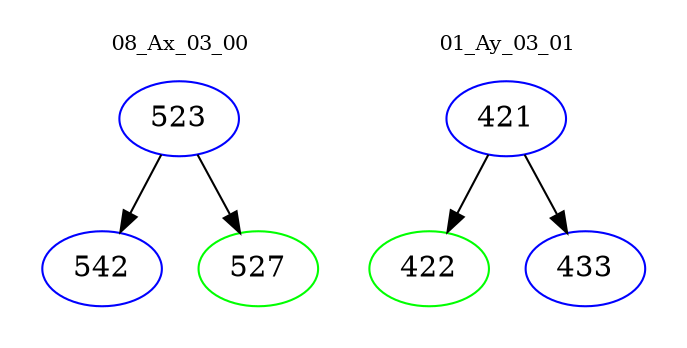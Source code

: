 digraph{
subgraph cluster_0 {
color = white
label = "08_Ax_03_00";
fontsize=10;
T0_523 [label="523", color="blue"]
T0_523 -> T0_542 [color="black"]
T0_542 [label="542", color="blue"]
T0_523 -> T0_527 [color="black"]
T0_527 [label="527", color="green"]
}
subgraph cluster_1 {
color = white
label = "01_Ay_03_01";
fontsize=10;
T1_421 [label="421", color="blue"]
T1_421 -> T1_422 [color="black"]
T1_422 [label="422", color="green"]
T1_421 -> T1_433 [color="black"]
T1_433 [label="433", color="blue"]
}
}
